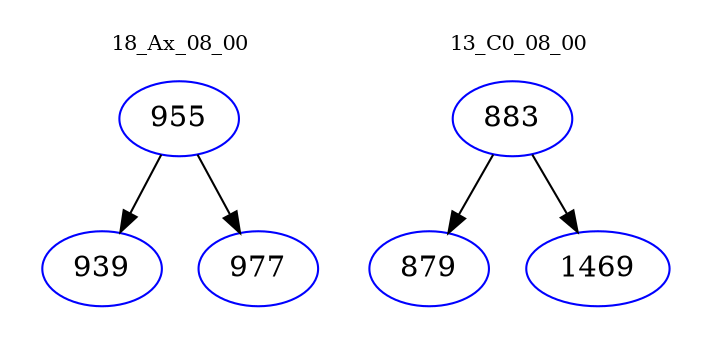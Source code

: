 digraph{
subgraph cluster_0 {
color = white
label = "18_Ax_08_00";
fontsize=10;
T0_955 [label="955", color="blue"]
T0_955 -> T0_939 [color="black"]
T0_939 [label="939", color="blue"]
T0_955 -> T0_977 [color="black"]
T0_977 [label="977", color="blue"]
}
subgraph cluster_1 {
color = white
label = "13_C0_08_00";
fontsize=10;
T1_883 [label="883", color="blue"]
T1_883 -> T1_879 [color="black"]
T1_879 [label="879", color="blue"]
T1_883 -> T1_1469 [color="black"]
T1_1469 [label="1469", color="blue"]
}
}
